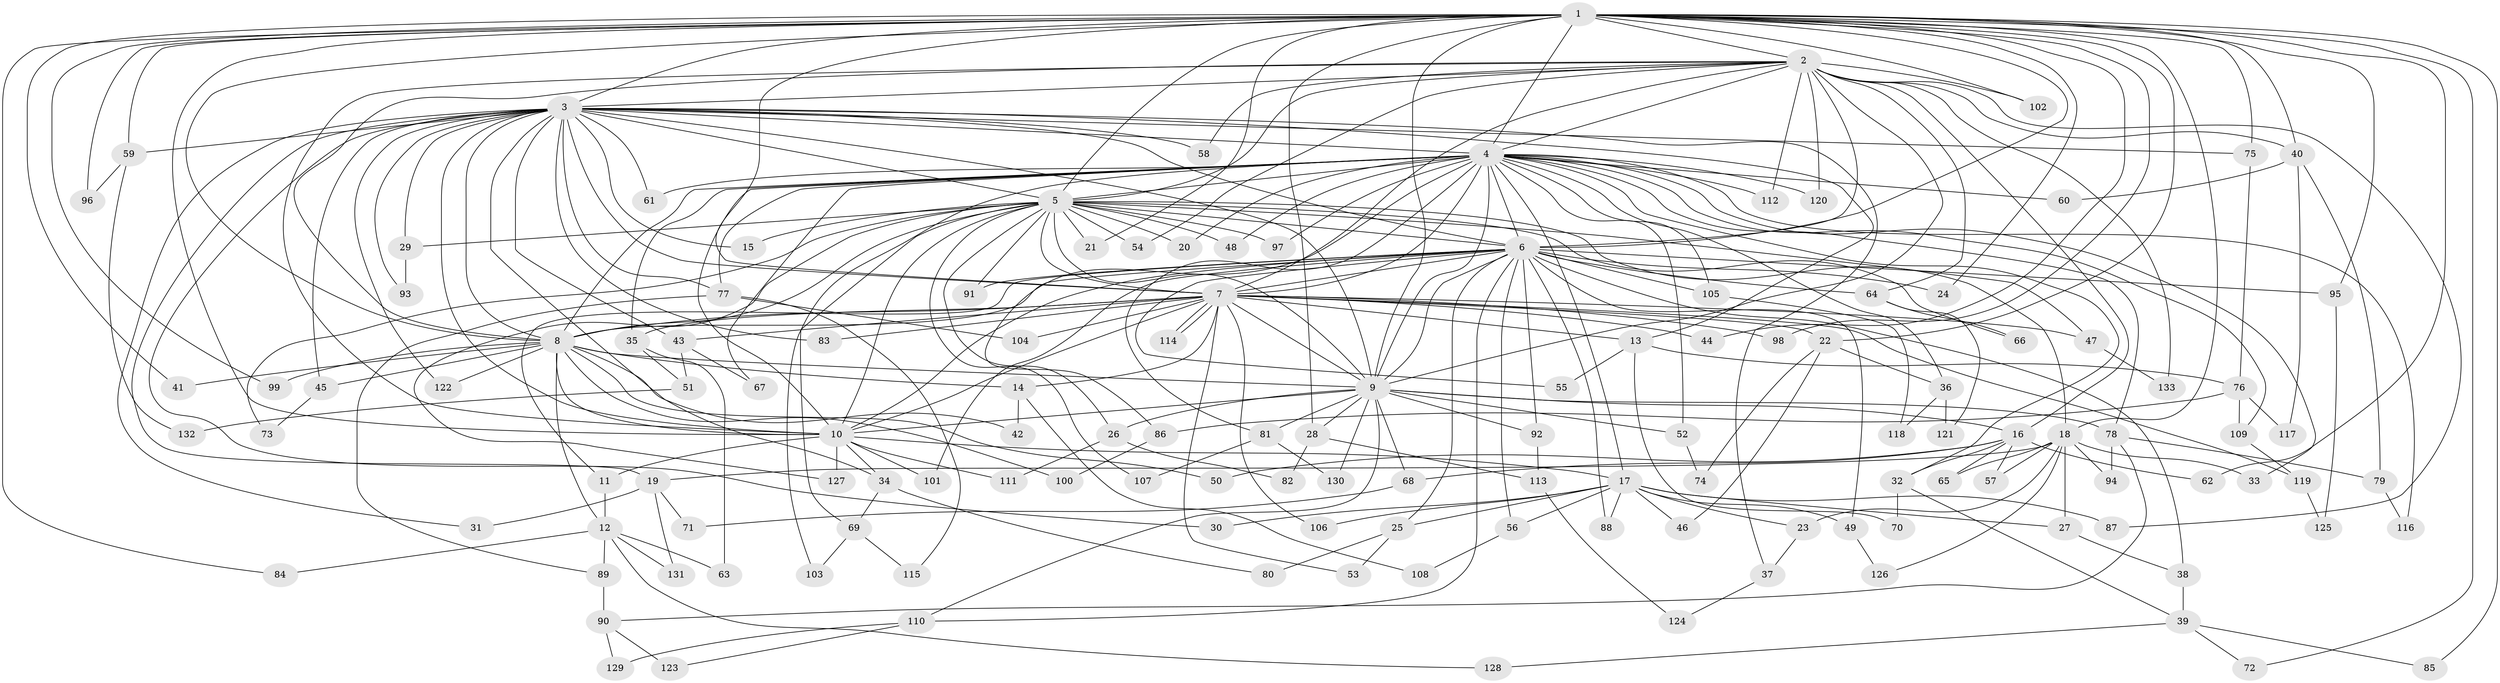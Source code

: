 // coarse degree distribution, {33: 0.009708737864077669, 16: 0.019417475728155338, 26: 0.009708737864077669, 31: 0.009708737864077669, 28: 0.009708737864077669, 23: 0.009708737864077669, 21: 0.009708737864077669, 3: 0.18446601941747573, 7: 0.019417475728155338, 5: 0.04854368932038835, 4: 0.10679611650485436, 2: 0.5048543689320388, 8: 0.009708737864077669, 13: 0.009708737864077669, 10: 0.009708737864077669, 6: 0.019417475728155338, 1: 0.009708737864077669}
// Generated by graph-tools (version 1.1) at 2025/23/03/03/25 07:23:36]
// undirected, 133 vertices, 291 edges
graph export_dot {
graph [start="1"]
  node [color=gray90,style=filled];
  1;
  2;
  3;
  4;
  5;
  6;
  7;
  8;
  9;
  10;
  11;
  12;
  13;
  14;
  15;
  16;
  17;
  18;
  19;
  20;
  21;
  22;
  23;
  24;
  25;
  26;
  27;
  28;
  29;
  30;
  31;
  32;
  33;
  34;
  35;
  36;
  37;
  38;
  39;
  40;
  41;
  42;
  43;
  44;
  45;
  46;
  47;
  48;
  49;
  50;
  51;
  52;
  53;
  54;
  55;
  56;
  57;
  58;
  59;
  60;
  61;
  62;
  63;
  64;
  65;
  66;
  67;
  68;
  69;
  70;
  71;
  72;
  73;
  74;
  75;
  76;
  77;
  78;
  79;
  80;
  81;
  82;
  83;
  84;
  85;
  86;
  87;
  88;
  89;
  90;
  91;
  92;
  93;
  94;
  95;
  96;
  97;
  98;
  99;
  100;
  101;
  102;
  103;
  104;
  105;
  106;
  107;
  108;
  109;
  110;
  111;
  112;
  113;
  114;
  115;
  116;
  117;
  118;
  119;
  120;
  121;
  122;
  123;
  124;
  125;
  126;
  127;
  128;
  129;
  130;
  131;
  132;
  133;
  1 -- 2;
  1 -- 3;
  1 -- 4;
  1 -- 5;
  1 -- 6;
  1 -- 7;
  1 -- 8;
  1 -- 9;
  1 -- 10;
  1 -- 18;
  1 -- 21;
  1 -- 22;
  1 -- 24;
  1 -- 28;
  1 -- 40;
  1 -- 41;
  1 -- 44;
  1 -- 59;
  1 -- 62;
  1 -- 72;
  1 -- 75;
  1 -- 84;
  1 -- 85;
  1 -- 95;
  1 -- 96;
  1 -- 98;
  1 -- 99;
  1 -- 102;
  2 -- 3;
  2 -- 4;
  2 -- 5;
  2 -- 6;
  2 -- 7;
  2 -- 8;
  2 -- 9;
  2 -- 10;
  2 -- 16;
  2 -- 40;
  2 -- 54;
  2 -- 58;
  2 -- 64;
  2 -- 87;
  2 -- 102;
  2 -- 112;
  2 -- 120;
  2 -- 133;
  3 -- 4;
  3 -- 5;
  3 -- 6;
  3 -- 7;
  3 -- 8;
  3 -- 9;
  3 -- 10;
  3 -- 13;
  3 -- 15;
  3 -- 19;
  3 -- 29;
  3 -- 30;
  3 -- 31;
  3 -- 34;
  3 -- 37;
  3 -- 43;
  3 -- 45;
  3 -- 58;
  3 -- 59;
  3 -- 61;
  3 -- 75;
  3 -- 77;
  3 -- 83;
  3 -- 93;
  3 -- 122;
  4 -- 5;
  4 -- 6;
  4 -- 7;
  4 -- 8;
  4 -- 9;
  4 -- 10;
  4 -- 17;
  4 -- 20;
  4 -- 32;
  4 -- 33;
  4 -- 35;
  4 -- 36;
  4 -- 48;
  4 -- 52;
  4 -- 60;
  4 -- 61;
  4 -- 67;
  4 -- 69;
  4 -- 77;
  4 -- 78;
  4 -- 81;
  4 -- 86;
  4 -- 97;
  4 -- 105;
  4 -- 109;
  4 -- 112;
  4 -- 116;
  4 -- 120;
  5 -- 6;
  5 -- 7;
  5 -- 8;
  5 -- 9;
  5 -- 10;
  5 -- 15;
  5 -- 18;
  5 -- 20;
  5 -- 21;
  5 -- 26;
  5 -- 29;
  5 -- 47;
  5 -- 48;
  5 -- 54;
  5 -- 66;
  5 -- 73;
  5 -- 91;
  5 -- 97;
  5 -- 103;
  5 -- 107;
  5 -- 127;
  6 -- 7;
  6 -- 8;
  6 -- 9;
  6 -- 10;
  6 -- 11;
  6 -- 24;
  6 -- 25;
  6 -- 38;
  6 -- 49;
  6 -- 55;
  6 -- 56;
  6 -- 64;
  6 -- 88;
  6 -- 91;
  6 -- 92;
  6 -- 95;
  6 -- 101;
  6 -- 105;
  6 -- 110;
  7 -- 8;
  7 -- 9;
  7 -- 10;
  7 -- 13;
  7 -- 14;
  7 -- 22;
  7 -- 35;
  7 -- 43;
  7 -- 44;
  7 -- 47;
  7 -- 53;
  7 -- 83;
  7 -- 98;
  7 -- 104;
  7 -- 106;
  7 -- 114;
  7 -- 114;
  7 -- 119;
  8 -- 9;
  8 -- 10;
  8 -- 12;
  8 -- 14;
  8 -- 41;
  8 -- 42;
  8 -- 45;
  8 -- 50;
  8 -- 99;
  8 -- 100;
  8 -- 122;
  9 -- 10;
  9 -- 16;
  9 -- 26;
  9 -- 28;
  9 -- 52;
  9 -- 68;
  9 -- 78;
  9 -- 81;
  9 -- 92;
  9 -- 110;
  9 -- 130;
  10 -- 11;
  10 -- 17;
  10 -- 34;
  10 -- 101;
  10 -- 111;
  10 -- 127;
  11 -- 12;
  12 -- 63;
  12 -- 84;
  12 -- 89;
  12 -- 128;
  12 -- 131;
  13 -- 55;
  13 -- 70;
  13 -- 76;
  14 -- 42;
  14 -- 108;
  16 -- 32;
  16 -- 50;
  16 -- 57;
  16 -- 62;
  16 -- 65;
  16 -- 68;
  17 -- 23;
  17 -- 25;
  17 -- 27;
  17 -- 30;
  17 -- 46;
  17 -- 49;
  17 -- 56;
  17 -- 87;
  17 -- 88;
  17 -- 106;
  18 -- 19;
  18 -- 23;
  18 -- 27;
  18 -- 33;
  18 -- 57;
  18 -- 65;
  18 -- 94;
  18 -- 126;
  19 -- 31;
  19 -- 71;
  19 -- 131;
  22 -- 36;
  22 -- 46;
  22 -- 74;
  23 -- 37;
  25 -- 53;
  25 -- 80;
  26 -- 82;
  26 -- 111;
  27 -- 38;
  28 -- 82;
  28 -- 113;
  29 -- 93;
  32 -- 39;
  32 -- 70;
  34 -- 69;
  34 -- 80;
  35 -- 51;
  35 -- 63;
  36 -- 118;
  36 -- 121;
  37 -- 124;
  38 -- 39;
  39 -- 72;
  39 -- 85;
  39 -- 128;
  40 -- 60;
  40 -- 79;
  40 -- 117;
  43 -- 51;
  43 -- 67;
  45 -- 73;
  47 -- 133;
  49 -- 126;
  51 -- 132;
  52 -- 74;
  56 -- 108;
  59 -- 96;
  59 -- 132;
  64 -- 66;
  64 -- 121;
  68 -- 71;
  69 -- 103;
  69 -- 115;
  75 -- 76;
  76 -- 86;
  76 -- 109;
  76 -- 117;
  77 -- 89;
  77 -- 104;
  77 -- 115;
  78 -- 79;
  78 -- 90;
  78 -- 94;
  79 -- 116;
  81 -- 107;
  81 -- 130;
  86 -- 100;
  89 -- 90;
  90 -- 123;
  90 -- 129;
  92 -- 113;
  95 -- 125;
  105 -- 118;
  109 -- 119;
  110 -- 123;
  110 -- 129;
  113 -- 124;
  119 -- 125;
}

